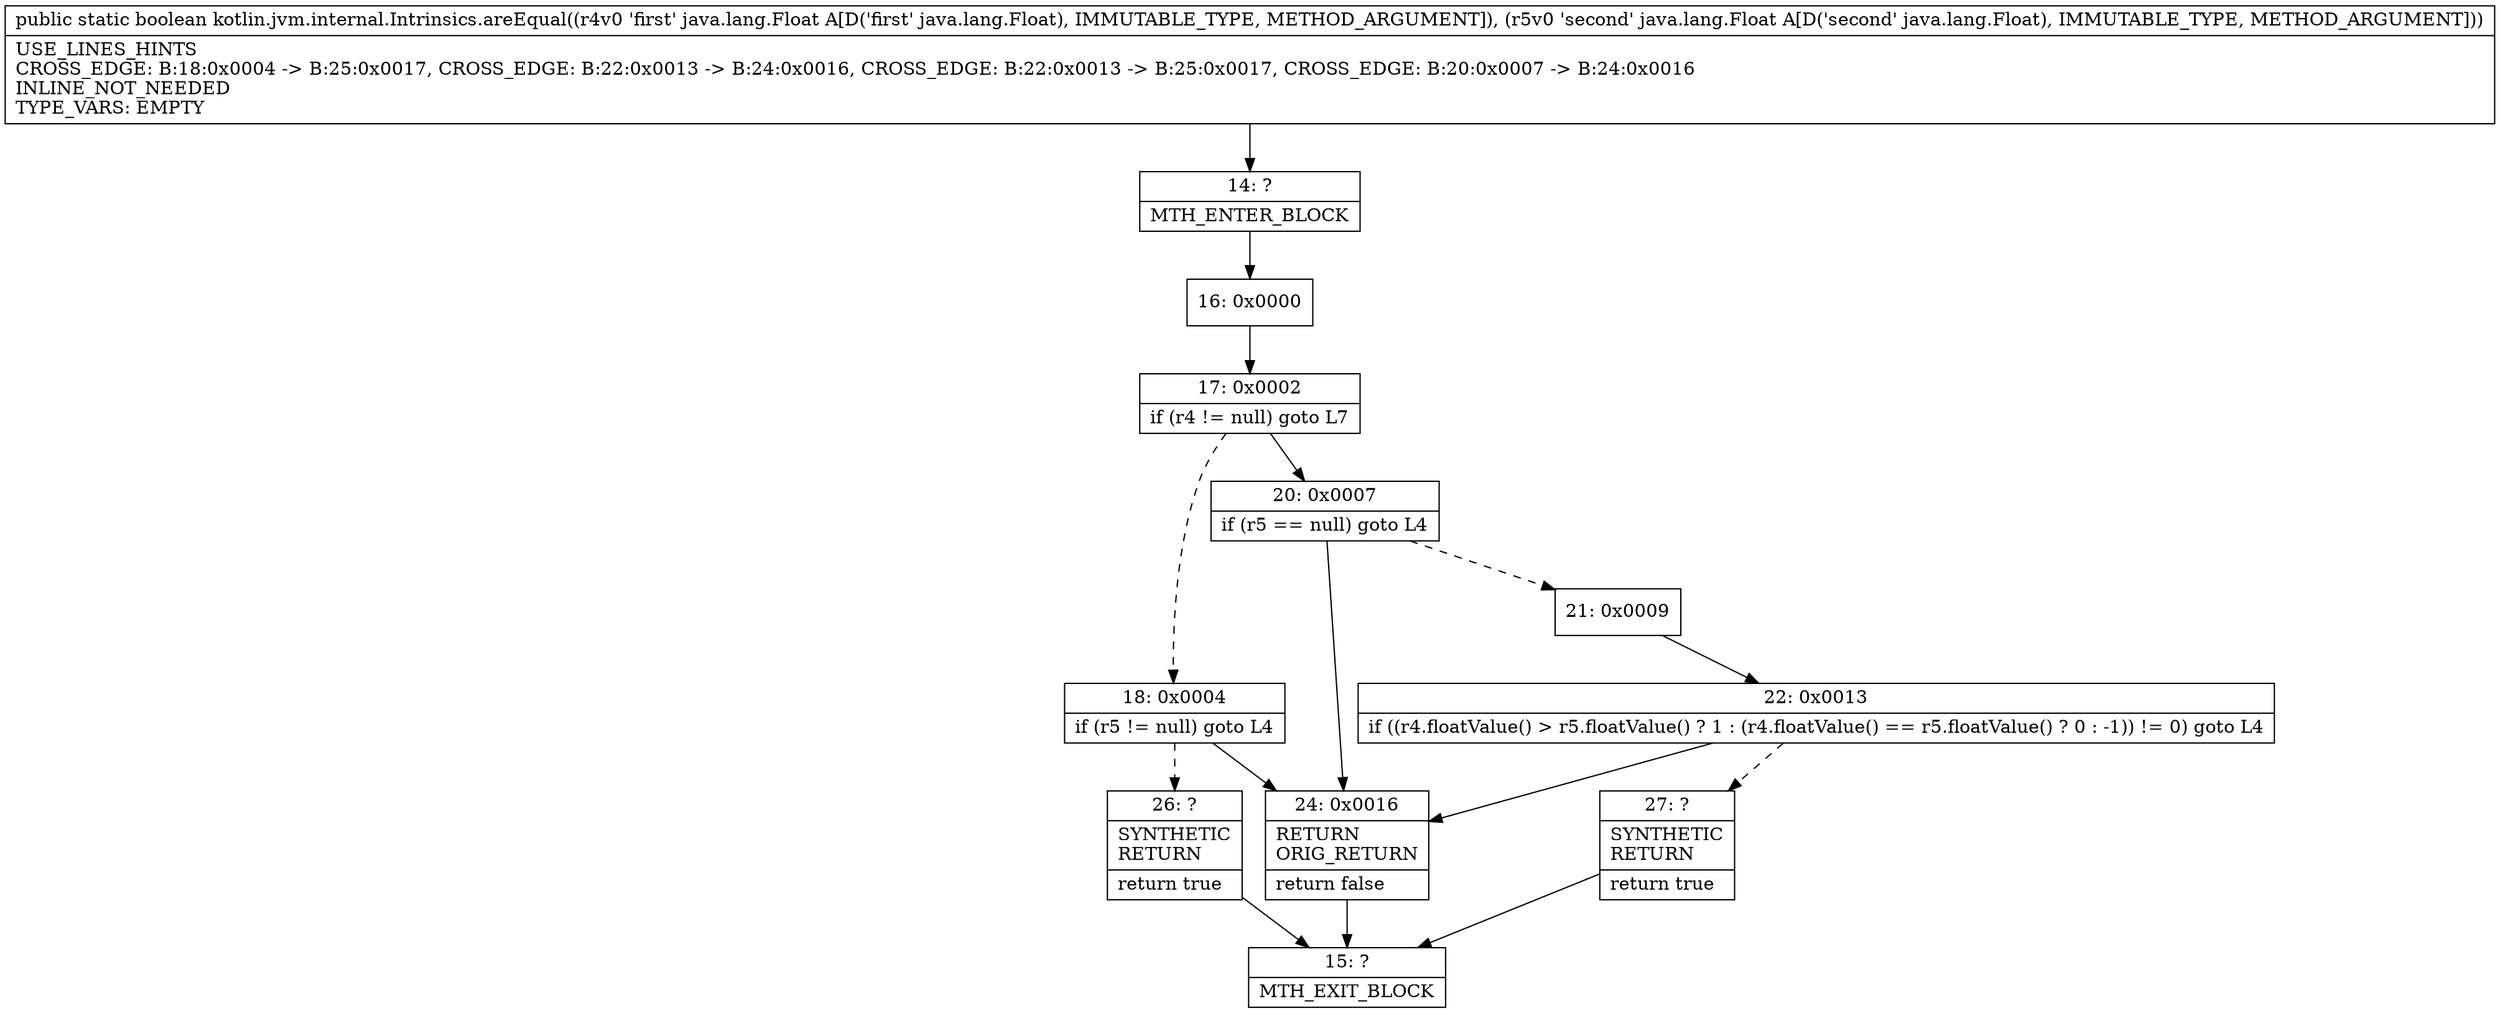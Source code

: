 digraph "CFG forkotlin.jvm.internal.Intrinsics.areEqual(Ljava\/lang\/Float;Ljava\/lang\/Float;)Z" {
Node_14 [shape=record,label="{14\:\ ?|MTH_ENTER_BLOCK\l}"];
Node_16 [shape=record,label="{16\:\ 0x0000}"];
Node_17 [shape=record,label="{17\:\ 0x0002|if (r4 != null) goto L7\l}"];
Node_18 [shape=record,label="{18\:\ 0x0004|if (r5 != null) goto L4\l}"];
Node_24 [shape=record,label="{24\:\ 0x0016|RETURN\lORIG_RETURN\l|return false\l}"];
Node_15 [shape=record,label="{15\:\ ?|MTH_EXIT_BLOCK\l}"];
Node_26 [shape=record,label="{26\:\ ?|SYNTHETIC\lRETURN\l|return true\l}"];
Node_20 [shape=record,label="{20\:\ 0x0007|if (r5 == null) goto L4\l}"];
Node_21 [shape=record,label="{21\:\ 0x0009}"];
Node_22 [shape=record,label="{22\:\ 0x0013|if ((r4.floatValue() \> r5.floatValue() ? 1 : (r4.floatValue() == r5.floatValue() ? 0 : \-1)) != 0) goto L4\l}"];
Node_27 [shape=record,label="{27\:\ ?|SYNTHETIC\lRETURN\l|return true\l}"];
MethodNode[shape=record,label="{public static boolean kotlin.jvm.internal.Intrinsics.areEqual((r4v0 'first' java.lang.Float A[D('first' java.lang.Float), IMMUTABLE_TYPE, METHOD_ARGUMENT]), (r5v0 'second' java.lang.Float A[D('second' java.lang.Float), IMMUTABLE_TYPE, METHOD_ARGUMENT]))  | USE_LINES_HINTS\lCROSS_EDGE: B:18:0x0004 \-\> B:25:0x0017, CROSS_EDGE: B:22:0x0013 \-\> B:24:0x0016, CROSS_EDGE: B:22:0x0013 \-\> B:25:0x0017, CROSS_EDGE: B:20:0x0007 \-\> B:24:0x0016\lINLINE_NOT_NEEDED\lTYPE_VARS: EMPTY\l}"];
MethodNode -> Node_14;Node_14 -> Node_16;
Node_16 -> Node_17;
Node_17 -> Node_18[style=dashed];
Node_17 -> Node_20;
Node_18 -> Node_24;
Node_18 -> Node_26[style=dashed];
Node_24 -> Node_15;
Node_26 -> Node_15;
Node_20 -> Node_21[style=dashed];
Node_20 -> Node_24;
Node_21 -> Node_22;
Node_22 -> Node_24;
Node_22 -> Node_27[style=dashed];
Node_27 -> Node_15;
}

